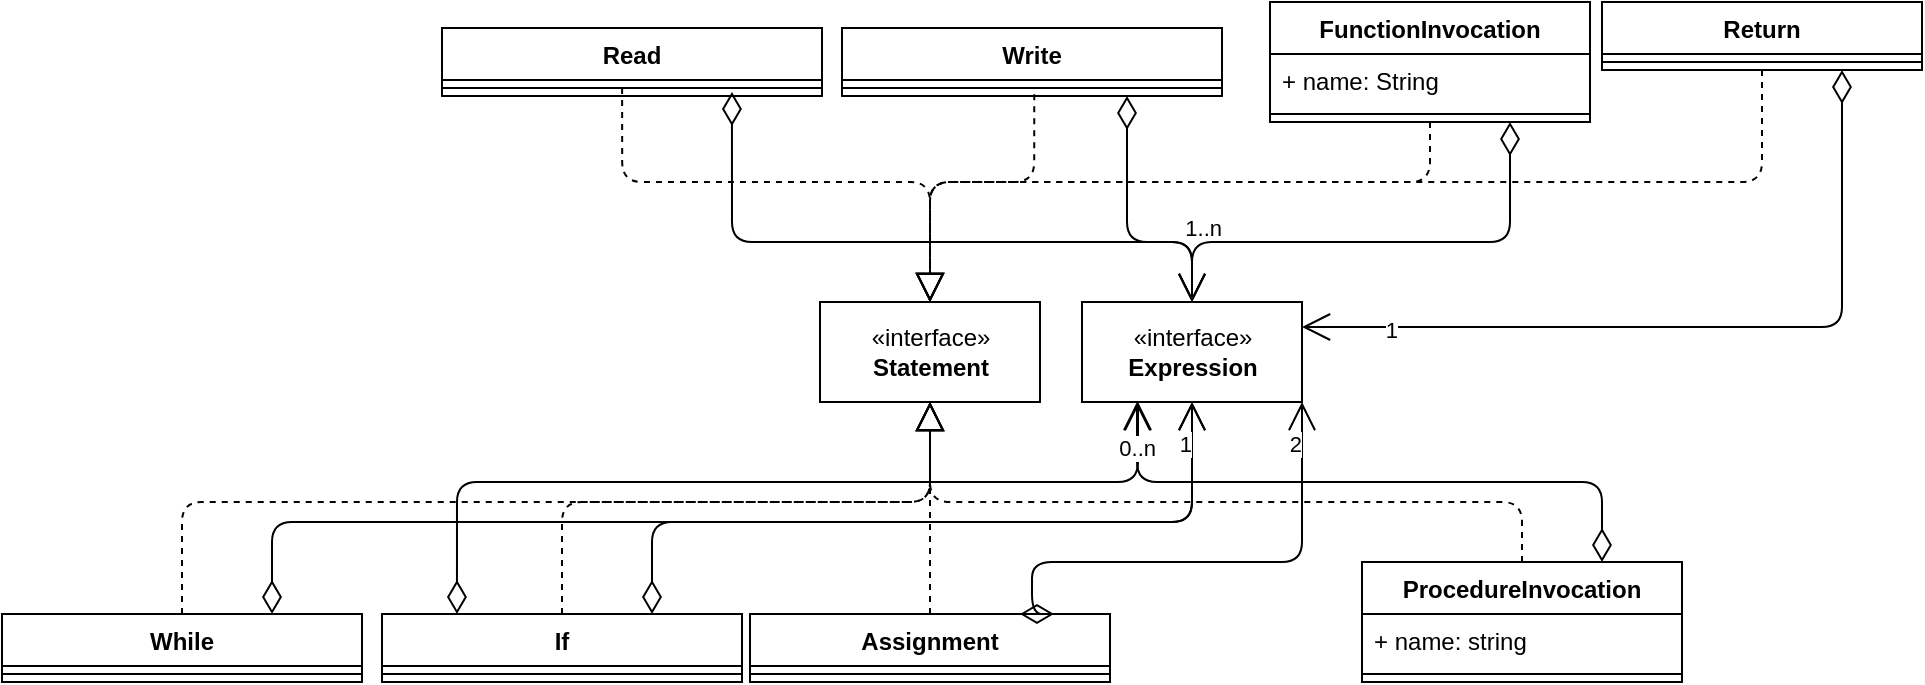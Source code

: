 <mxfile version="15.4.3" type="device"><diagram id="jijIFvvQxY0YNE-WnmVL" name="Page-1"><mxGraphModel dx="2249" dy="709" grid="1" gridSize="10" guides="1" tooltips="1" connect="1" arrows="1" fold="1" page="1" pageScale="1" pageWidth="827" pageHeight="1169" math="0" shadow="0"><root><mxCell id="0"/><mxCell id="1" parent="0"/><mxCell id="VLJzYpoZVNwBck1R4Y4m-1" value="Assignment&#xA;" style="swimlane;fontStyle=1;align=center;verticalAlign=top;childLayout=stackLayout;horizontal=1;startSize=26;horizontalStack=0;resizeParent=1;resizeParentMax=0;resizeLast=0;collapsible=1;marginBottom=0;" parent="1" vertex="1"><mxGeometry x="154" y="326" width="180" height="34" as="geometry"/></mxCell><mxCell id="VLJzYpoZVNwBck1R4Y4m-3" value="" style="line;strokeWidth=1;fillColor=none;align=left;verticalAlign=middle;spacingTop=-1;spacingLeft=3;spacingRight=3;rotatable=0;labelPosition=right;points=[];portConstraint=eastwest;" parent="VLJzYpoZVNwBck1R4Y4m-1" vertex="1"><mxGeometry y="26" width="180" height="8" as="geometry"/></mxCell><mxCell id="VLJzYpoZVNwBck1R4Y4m-5" value="«interface»&lt;br&gt;&lt;div&gt;&lt;b&gt;Expression&lt;/b&gt;&lt;/div&gt;" style="html=1;" parent="1" vertex="1"><mxGeometry x="320" y="170" width="110" height="50" as="geometry"/></mxCell><mxCell id="VLJzYpoZVNwBck1R4Y4m-9" value="«interface»&lt;br&gt;&lt;b&gt;Statement&lt;/b&gt;" style="html=1;" parent="1" vertex="1"><mxGeometry x="189" y="170" width="110" height="50" as="geometry"/></mxCell><mxCell id="VLJzYpoZVNwBck1R4Y4m-10" value="" style="endArrow=block;dashed=1;endFill=0;endSize=12;html=1;rounded=1;entryX=0.5;entryY=1;entryDx=0;entryDy=0;exitX=0.5;exitY=0;exitDx=0;exitDy=0;" parent="1" source="VLJzYpoZVNwBck1R4Y4m-1" target="VLJzYpoZVNwBck1R4Y4m-9" edge="1"><mxGeometry width="160" relative="1" as="geometry"><mxPoint x="160" y="340" as="sourcePoint"/><mxPoint x="320" y="340" as="targetPoint"/></mxGeometry></mxCell><mxCell id="Atl1-k0vo4gU6_rqlq5p-1" value="If&#xA;" style="swimlane;fontStyle=1;align=center;verticalAlign=top;childLayout=stackLayout;horizontal=1;startSize=26;horizontalStack=0;resizeParent=1;resizeParentMax=0;resizeLast=0;collapsible=1;marginBottom=0;" parent="1" vertex="1"><mxGeometry x="-30" y="326" width="180" height="34" as="geometry"/></mxCell><mxCell id="Atl1-k0vo4gU6_rqlq5p-3" value="" style="line;strokeWidth=1;fillColor=none;align=left;verticalAlign=middle;spacingTop=-1;spacingLeft=3;spacingRight=3;rotatable=0;labelPosition=right;points=[];portConstraint=eastwest;" parent="Atl1-k0vo4gU6_rqlq5p-1" vertex="1"><mxGeometry y="26" width="180" height="8" as="geometry"/></mxCell><mxCell id="Atl1-k0vo4gU6_rqlq5p-6" value="" style="endArrow=block;dashed=1;endFill=0;endSize=12;html=1;rounded=1;entryX=0.5;entryY=1;entryDx=0;entryDy=0;exitX=0.5;exitY=0;exitDx=0;exitDy=0;" parent="1" source="Atl1-k0vo4gU6_rqlq5p-1" target="VLJzYpoZVNwBck1R4Y4m-9" edge="1"><mxGeometry width="160" relative="1" as="geometry"><mxPoint x="254.06" y="310" as="sourcePoint"/><mxPoint x="254" y="230" as="targetPoint"/><Array as="points"><mxPoint x="60" y="270"/><mxPoint x="244" y="270"/></Array></mxGeometry></mxCell><mxCell id="Atl1-k0vo4gU6_rqlq5p-16" value="" style="endArrow=block;dashed=1;endFill=0;endSize=12;html=1;rounded=1;entryX=0.5;entryY=1;entryDx=0;entryDy=0;exitX=0.5;exitY=0;exitDx=0;exitDy=0;" parent="1" target="VLJzYpoZVNwBck1R4Y4m-9" edge="1" source="Atl1-k0vo4gU6_rqlq5p-24"><mxGeometry x="0.047" y="62" width="160" relative="1" as="geometry"><mxPoint x="-130" y="300" as="sourcePoint"/><mxPoint x="254" y="230" as="targetPoint"/><Array as="points"><mxPoint x="-130" y="270"/><mxPoint x="244" y="270"/></Array><mxPoint y="1" as="offset"/></mxGeometry></mxCell><mxCell id="Atl1-k0vo4gU6_rqlq5p-17" value="" style="endArrow=open;html=1;endSize=12;startArrow=diamondThin;startSize=14;startFill=0;edgeStyle=orthogonalEdgeStyle;rounded=1;exitX=0.75;exitY=0;exitDx=0;exitDy=0;entryX=1;entryY=1;entryDx=0;entryDy=0;" parent="1" source="VLJzYpoZVNwBck1R4Y4m-1" target="VLJzYpoZVNwBck1R4Y4m-5" edge="1"><mxGeometry relative="1" as="geometry"><mxPoint x="340" y="353" as="sourcePoint"/><mxPoint x="380" y="270" as="targetPoint"/><Array as="points"><mxPoint x="295" y="300"/><mxPoint x="430" y="300"/></Array></mxGeometry></mxCell><mxCell id="Atl1-k0vo4gU6_rqlq5p-19" value="2" style="edgeLabel;resizable=0;html=1;align=right;verticalAlign=top;" parent="Atl1-k0vo4gU6_rqlq5p-17" connectable="0" vertex="1"><mxGeometry x="1" relative="1" as="geometry"><mxPoint y="8" as="offset"/></mxGeometry></mxCell><mxCell id="Atl1-k0vo4gU6_rqlq5p-20" value="" style="endArrow=open;html=1;endSize=12;startArrow=diamondThin;startSize=14;startFill=0;edgeStyle=orthogonalEdgeStyle;rounded=1;exitX=0.75;exitY=0;exitDx=0;exitDy=0;entryX=0.5;entryY=1;entryDx=0;entryDy=0;" parent="1" source="Atl1-k0vo4gU6_rqlq5p-1" target="VLJzYpoZVNwBck1R4Y4m-5" edge="1"><mxGeometry relative="1" as="geometry"><mxPoint x="350" y="363" as="sourcePoint"/><mxPoint x="500" y="240" as="targetPoint"/><Array as="points"><mxPoint x="105" y="280"/><mxPoint x="375" y="280"/></Array></mxGeometry></mxCell><mxCell id="Atl1-k0vo4gU6_rqlq5p-22" value="" style="endArrow=open;html=1;endSize=12;startArrow=diamondThin;startSize=14;startFill=0;edgeStyle=orthogonalEdgeStyle;rounded=1;exitX=0.75;exitY=0;exitDx=0;exitDy=0;entryX=0.5;entryY=1;entryDx=0;entryDy=0;" parent="1" target="VLJzYpoZVNwBck1R4Y4m-5" edge="1" source="Atl1-k0vo4gU6_rqlq5p-24"><mxGeometry relative="1" as="geometry"><mxPoint x="-85" y="300" as="sourcePoint"/><mxPoint x="418.95" y="242" as="targetPoint"/><Array as="points"><mxPoint x="-85" y="280"/><mxPoint x="375" y="280"/></Array></mxGeometry></mxCell><mxCell id="Atl1-k0vo4gU6_rqlq5p-23" value="1" style="edgeLabel;resizable=0;html=1;align=right;verticalAlign=top;" parent="Atl1-k0vo4gU6_rqlq5p-22" connectable="0" vertex="1"><mxGeometry x="1" relative="1" as="geometry"><mxPoint y="8" as="offset"/></mxGeometry></mxCell><mxCell id="Atl1-k0vo4gU6_rqlq5p-24" value="While" style="swimlane;fontStyle=1;align=center;verticalAlign=top;childLayout=stackLayout;horizontal=1;startSize=26;horizontalStack=0;resizeParent=1;resizeParentMax=0;resizeLast=0;collapsible=1;marginBottom=0;" parent="1" vertex="1"><mxGeometry x="-220" y="326" width="180" height="34" as="geometry"/></mxCell><mxCell id="Atl1-k0vo4gU6_rqlq5p-26" value="" style="line;strokeWidth=1;fillColor=none;align=left;verticalAlign=middle;spacingTop=-1;spacingLeft=3;spacingRight=3;rotatable=0;labelPosition=right;points=[];portConstraint=eastwest;" parent="Atl1-k0vo4gU6_rqlq5p-24" vertex="1"><mxGeometry y="26" width="180" height="8" as="geometry"/></mxCell><mxCell id="Atl1-k0vo4gU6_rqlq5p-37" value="Write" style="swimlane;fontStyle=1;align=center;verticalAlign=top;childLayout=stackLayout;horizontal=1;startSize=26;horizontalStack=0;resizeParent=1;resizeParentMax=0;resizeLast=0;collapsible=1;marginBottom=0;" parent="1" vertex="1"><mxGeometry x="200" y="33" width="190" height="34" as="geometry"/></mxCell><mxCell id="Atl1-k0vo4gU6_rqlq5p-39" value="" style="line;strokeWidth=1;fillColor=none;align=left;verticalAlign=middle;spacingTop=-1;spacingLeft=3;spacingRight=3;rotatable=0;labelPosition=right;points=[];portConstraint=eastwest;" parent="Atl1-k0vo4gU6_rqlq5p-37" vertex="1"><mxGeometry y="26" width="190" height="8" as="geometry"/></mxCell><mxCell id="Atl1-k0vo4gU6_rqlq5p-44" value="Read" style="swimlane;fontStyle=1;align=center;verticalAlign=top;childLayout=stackLayout;horizontal=1;startSize=26;horizontalStack=0;resizeParent=1;resizeParentMax=0;resizeLast=0;collapsible=1;marginBottom=0;" parent="1" vertex="1"><mxGeometry y="33" width="190" height="34" as="geometry"/></mxCell><mxCell id="Atl1-k0vo4gU6_rqlq5p-46" value="" style="line;strokeWidth=1;fillColor=none;align=left;verticalAlign=middle;spacingTop=-1;spacingLeft=3;spacingRight=3;rotatable=0;labelPosition=right;points=[];portConstraint=eastwest;" parent="Atl1-k0vo4gU6_rqlq5p-44" vertex="1"><mxGeometry y="26" width="190" height="8" as="geometry"/></mxCell><mxCell id="Atl1-k0vo4gU6_rqlq5p-48" value="" style="endArrow=open;html=1;endSize=12;startArrow=diamondThin;startSize=14;startFill=0;edgeStyle=orthogonalEdgeStyle;rounded=1;exitX=0.75;exitY=1;exitDx=0;exitDy=0;" parent="1" source="Atl1-k0vo4gU6_rqlq5p-37" edge="1"><mxGeometry relative="1" as="geometry"><mxPoint x="115" y="310" as="sourcePoint"/><mxPoint x="375" y="170" as="targetPoint"/><Array as="points"><mxPoint x="343" y="140"/><mxPoint x="375" y="140"/></Array></mxGeometry></mxCell><mxCell id="Atl1-k0vo4gU6_rqlq5p-50" value="" style="endArrow=open;html=1;endSize=12;startArrow=diamondThin;startSize=14;startFill=0;edgeStyle=orthogonalEdgeStyle;rounded=1;entryX=0.5;entryY=0;entryDx=0;entryDy=0;exitX=0.763;exitY=0.75;exitDx=0;exitDy=0;exitPerimeter=0;" parent="1" target="VLJzYpoZVNwBck1R4Y4m-5" edge="1" source="Atl1-k0vo4gU6_rqlq5p-46"><mxGeometry relative="1" as="geometry"><mxPoint x="-137" y="60" as="sourcePoint"/><mxPoint x="357.5" y="180" as="targetPoint"/><Array as="points"><mxPoint x="145" y="140"/><mxPoint x="375" y="140"/></Array></mxGeometry></mxCell><mxCell id="Atl1-k0vo4gU6_rqlq5p-51" value="1..n" style="edgeLabel;resizable=0;html=1;align=right;verticalAlign=top;" parent="Atl1-k0vo4gU6_rqlq5p-50" connectable="0" vertex="1"><mxGeometry x="1" relative="1" as="geometry"><mxPoint x="15" y="-50" as="offset"/></mxGeometry></mxCell><mxCell id="Atl1-k0vo4gU6_rqlq5p-52" value="FunctionInvocation" style="swimlane;fontStyle=1;align=center;verticalAlign=top;childLayout=stackLayout;horizontal=1;startSize=26;horizontalStack=0;resizeParent=1;resizeParentMax=0;resizeLast=0;collapsible=1;marginBottom=0;" parent="1" vertex="1"><mxGeometry x="414" y="20" width="160" height="60" as="geometry"/></mxCell><mxCell id="Atl1-k0vo4gU6_rqlq5p-53" value="+ name: String&#xA;" style="text;strokeColor=none;fillColor=none;align=left;verticalAlign=top;spacingLeft=4;spacingRight=4;overflow=hidden;rotatable=0;points=[[0,0.5],[1,0.5]];portConstraint=eastwest;" parent="Atl1-k0vo4gU6_rqlq5p-52" vertex="1"><mxGeometry y="26" width="160" height="26" as="geometry"/></mxCell><mxCell id="Atl1-k0vo4gU6_rqlq5p-54" value="" style="line;strokeWidth=1;fillColor=none;align=left;verticalAlign=middle;spacingTop=-1;spacingLeft=3;spacingRight=3;rotatable=0;labelPosition=right;points=[];portConstraint=eastwest;" parent="Atl1-k0vo4gU6_rqlq5p-52" vertex="1"><mxGeometry y="52" width="160" height="8" as="geometry"/></mxCell><mxCell id="Atl1-k0vo4gU6_rqlq5p-56" value="" style="endArrow=block;dashed=1;endFill=0;endSize=12;html=1;rounded=1;entryX=0.5;entryY=0;entryDx=0;entryDy=0;exitX=0.5;exitY=1;exitDx=0;exitDy=0;" parent="1" source="Atl1-k0vo4gU6_rqlq5p-52" target="VLJzYpoZVNwBck1R4Y4m-9" edge="1"><mxGeometry width="160" relative="1" as="geometry"><mxPoint x="25" y="104" as="sourcePoint"/><mxPoint x="254" y="180" as="targetPoint"/><Array as="points"><mxPoint x="494" y="110"/><mxPoint x="244" y="110"/></Array></mxGeometry></mxCell><mxCell id="Atl1-k0vo4gU6_rqlq5p-57" value="" style="endArrow=open;html=1;endSize=12;startArrow=diamondThin;startSize=14;startFill=0;edgeStyle=orthogonalEdgeStyle;rounded=1;exitX=0.75;exitY=1;exitDx=0;exitDy=0;entryX=0.5;entryY=0;entryDx=0;entryDy=0;" parent="1" source="Atl1-k0vo4gU6_rqlq5p-52" target="VLJzYpoZVNwBck1R4Y4m-5" edge="1"><mxGeometry relative="1" as="geometry"><mxPoint x="72.5" y="104" as="sourcePoint"/><mxPoint x="357.5" y="180" as="targetPoint"/><Array as="points"><mxPoint x="534" y="140"/><mxPoint x="375" y="140"/></Array></mxGeometry></mxCell><mxCell id="Atl1-k0vo4gU6_rqlq5p-61" value="Return" style="swimlane;fontStyle=1;align=center;verticalAlign=top;childLayout=stackLayout;horizontal=1;startSize=26;horizontalStack=0;resizeParent=1;resizeParentMax=0;resizeLast=0;collapsible=1;marginBottom=0;" parent="1" vertex="1"><mxGeometry x="580" y="20" width="160" height="34" as="geometry"/></mxCell><mxCell id="Atl1-k0vo4gU6_rqlq5p-63" value="" style="line;strokeWidth=1;fillColor=none;align=left;verticalAlign=middle;spacingTop=-1;spacingLeft=3;spacingRight=3;rotatable=0;labelPosition=right;points=[];portConstraint=eastwest;" parent="Atl1-k0vo4gU6_rqlq5p-61" vertex="1"><mxGeometry y="26" width="160" height="8" as="geometry"/></mxCell><mxCell id="Atl1-k0vo4gU6_rqlq5p-65" value="" style="endArrow=open;html=1;endSize=12;startArrow=diamondThin;startSize=14;startFill=0;edgeStyle=orthogonalEdgeStyle;rounded=1;exitX=0.75;exitY=1;exitDx=0;exitDy=0;entryX=1;entryY=0.25;entryDx=0;entryDy=0;" parent="1" source="Atl1-k0vo4gU6_rqlq5p-61" target="VLJzYpoZVNwBck1R4Y4m-5" edge="1"><mxGeometry relative="1" as="geometry"><mxPoint x="544" y="90" as="sourcePoint"/><mxPoint x="412.5" y="180" as="targetPoint"/><Array as="points"><mxPoint x="700" y="183"/></Array></mxGeometry></mxCell><mxCell id="Atl1-k0vo4gU6_rqlq5p-66" value="1" style="edgeLabel;resizable=0;html=1;align=right;verticalAlign=top;" parent="Atl1-k0vo4gU6_rqlq5p-65" connectable="0" vertex="1"><mxGeometry x="1" relative="1" as="geometry"><mxPoint x="48" y="-12" as="offset"/></mxGeometry></mxCell><mxCell id="Atl1-k0vo4gU6_rqlq5p-67" value="" style="endArrow=block;dashed=1;endFill=0;endSize=12;html=1;rounded=1;exitX=0.5;exitY=1;exitDx=0;exitDy=0;entryX=0.5;entryY=0;entryDx=0;entryDy=0;" parent="1" source="Atl1-k0vo4gU6_rqlq5p-61" target="VLJzYpoZVNwBck1R4Y4m-9" edge="1"><mxGeometry width="160" relative="1" as="geometry"><mxPoint x="504" y="90" as="sourcePoint"/><mxPoint x="240" y="170" as="targetPoint"/><Array as="points"><mxPoint x="660" y="110"/><mxPoint x="244" y="110"/></Array></mxGeometry></mxCell><mxCell id="xkZFSGB4xDhecc_6bdK7-1" value="ProcedureInvocation" style="swimlane;fontStyle=1;align=center;verticalAlign=top;childLayout=stackLayout;horizontal=1;startSize=26;horizontalStack=0;resizeParent=1;resizeParentMax=0;resizeLast=0;collapsible=1;marginBottom=0;" parent="1" vertex="1"><mxGeometry x="460" y="300" width="160" height="60" as="geometry"/></mxCell><mxCell id="xkZFSGB4xDhecc_6bdK7-2" value="+ name: string" style="text;strokeColor=none;fillColor=none;align=left;verticalAlign=top;spacingLeft=4;spacingRight=4;overflow=hidden;rotatable=0;points=[[0,0.5],[1,0.5]];portConstraint=eastwest;" parent="xkZFSGB4xDhecc_6bdK7-1" vertex="1"><mxGeometry y="26" width="160" height="26" as="geometry"/></mxCell><mxCell id="xkZFSGB4xDhecc_6bdK7-3" value="" style="line;strokeWidth=1;fillColor=none;align=left;verticalAlign=middle;spacingTop=-1;spacingLeft=3;spacingRight=3;rotatable=0;labelPosition=right;points=[];portConstraint=eastwest;" parent="xkZFSGB4xDhecc_6bdK7-1" vertex="1"><mxGeometry y="52" width="160" height="8" as="geometry"/></mxCell><mxCell id="xkZFSGB4xDhecc_6bdK7-5" value="" style="endArrow=open;html=1;endSize=12;startArrow=diamondThin;startSize=14;startFill=0;edgeStyle=orthogonalEdgeStyle;rounded=1;exitX=0.75;exitY=0;exitDx=0;exitDy=0;entryX=0.25;entryY=1;entryDx=0;entryDy=0;" parent="1" source="xkZFSGB4xDhecc_6bdK7-1" target="VLJzYpoZVNwBck1R4Y4m-5" edge="1"><mxGeometry relative="1" as="geometry"><mxPoint x="544" y="90" as="sourcePoint"/><mxPoint x="412.5" y="180" as="targetPoint"/><Array as="points"><mxPoint x="580" y="260"/><mxPoint x="348" y="260"/></Array></mxGeometry></mxCell><mxCell id="xkZFSGB4xDhecc_6bdK7-7" value="" style="endArrow=block;dashed=1;endFill=0;endSize=12;html=1;rounded=1;entryX=0.5;entryY=1;entryDx=0;entryDy=0;exitX=0.5;exitY=0;exitDx=0;exitDy=0;" parent="1" source="xkZFSGB4xDhecc_6bdK7-1" target="VLJzYpoZVNwBck1R4Y4m-9" edge="1"><mxGeometry x="0.047" y="62" width="160" relative="1" as="geometry"><mxPoint x="-120" y="310" as="sourcePoint"/><mxPoint x="254" y="230" as="targetPoint"/><Array as="points"><mxPoint x="540" y="270"/><mxPoint x="244" y="270"/></Array><mxPoint y="1" as="offset"/></mxGeometry></mxCell><mxCell id="TZOwZTyekRL4oy2TauY7-5" value="" style="endArrow=open;html=1;endSize=12;startArrow=diamondThin;startSize=14;startFill=0;edgeStyle=orthogonalEdgeStyle;rounded=1;entryX=0.25;entryY=1;entryDx=0;entryDy=0;exitX=0.25;exitY=0;exitDx=0;exitDy=0;" edge="1" parent="1" target="VLJzYpoZVNwBck1R4Y4m-5"><mxGeometry relative="1" as="geometry"><mxPoint x="7.48" y="326" as="sourcePoint"/><mxPoint x="339.98" y="220" as="targetPoint"/><Array as="points"><mxPoint x="8" y="260"/><mxPoint x="348" y="260"/><mxPoint x="348" y="220"/></Array></mxGeometry></mxCell><mxCell id="TZOwZTyekRL4oy2TauY7-7" value="0..n" style="edgeLabel;resizable=0;html=1;align=right;verticalAlign=top;" connectable="0" vertex="1" parent="TZOwZTyekRL4oy2TauY7-5"><mxGeometry x="1" relative="1" as="geometry"><mxPoint x="10" y="10" as="offset"/></mxGeometry></mxCell><mxCell id="TZOwZTyekRL4oy2TauY7-9" value="" style="endArrow=block;dashed=1;endFill=0;endSize=12;html=1;rounded=1;edgeStyle=orthogonalEdgeStyle;entryX=0.5;entryY=0;entryDx=0;entryDy=0;exitX=0.474;exitY=0.5;exitDx=0;exitDy=0;exitPerimeter=0;" edge="1" parent="1" source="Atl1-k0vo4gU6_rqlq5p-46" target="VLJzYpoZVNwBck1R4Y4m-9"><mxGeometry width="160" relative="1" as="geometry"><mxPoint x="-190" y="130" as="sourcePoint"/><mxPoint x="120" y="100" as="targetPoint"/><Array as="points"><mxPoint x="90" y="110"/><mxPoint x="244" y="110"/></Array></mxGeometry></mxCell><mxCell id="TZOwZTyekRL4oy2TauY7-10" value="" style="endArrow=block;dashed=1;endFill=0;endSize=12;html=1;rounded=1;edgeStyle=orthogonalEdgeStyle;exitX=0.506;exitY=0.884;exitDx=0;exitDy=0;exitPerimeter=0;" edge="1" parent="1" source="Atl1-k0vo4gU6_rqlq5p-39" target="VLJzYpoZVNwBck1R4Y4m-9"><mxGeometry width="160" relative="1" as="geometry"><mxPoint x="-30" y="160" as="sourcePoint"/><mxPoint x="130" y="210" as="targetPoint"/><Array as="points"><mxPoint x="296" y="110"/><mxPoint x="244" y="110"/></Array></mxGeometry></mxCell></root></mxGraphModel></diagram></mxfile>